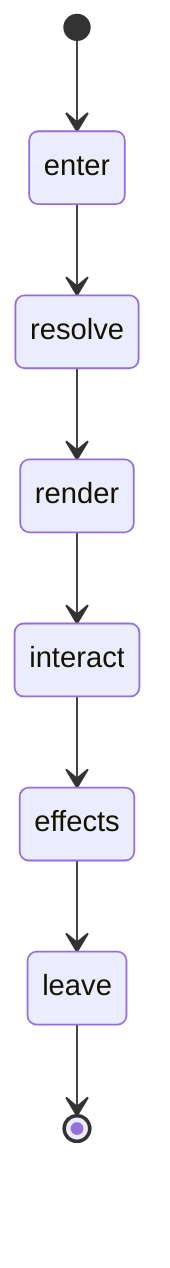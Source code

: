 stateDiagram-v2
  [*] --> enter
  enter --> resolve
  resolve --> render
  render --> interact
  interact --> effects
  effects --> leave
  leave --> [*]